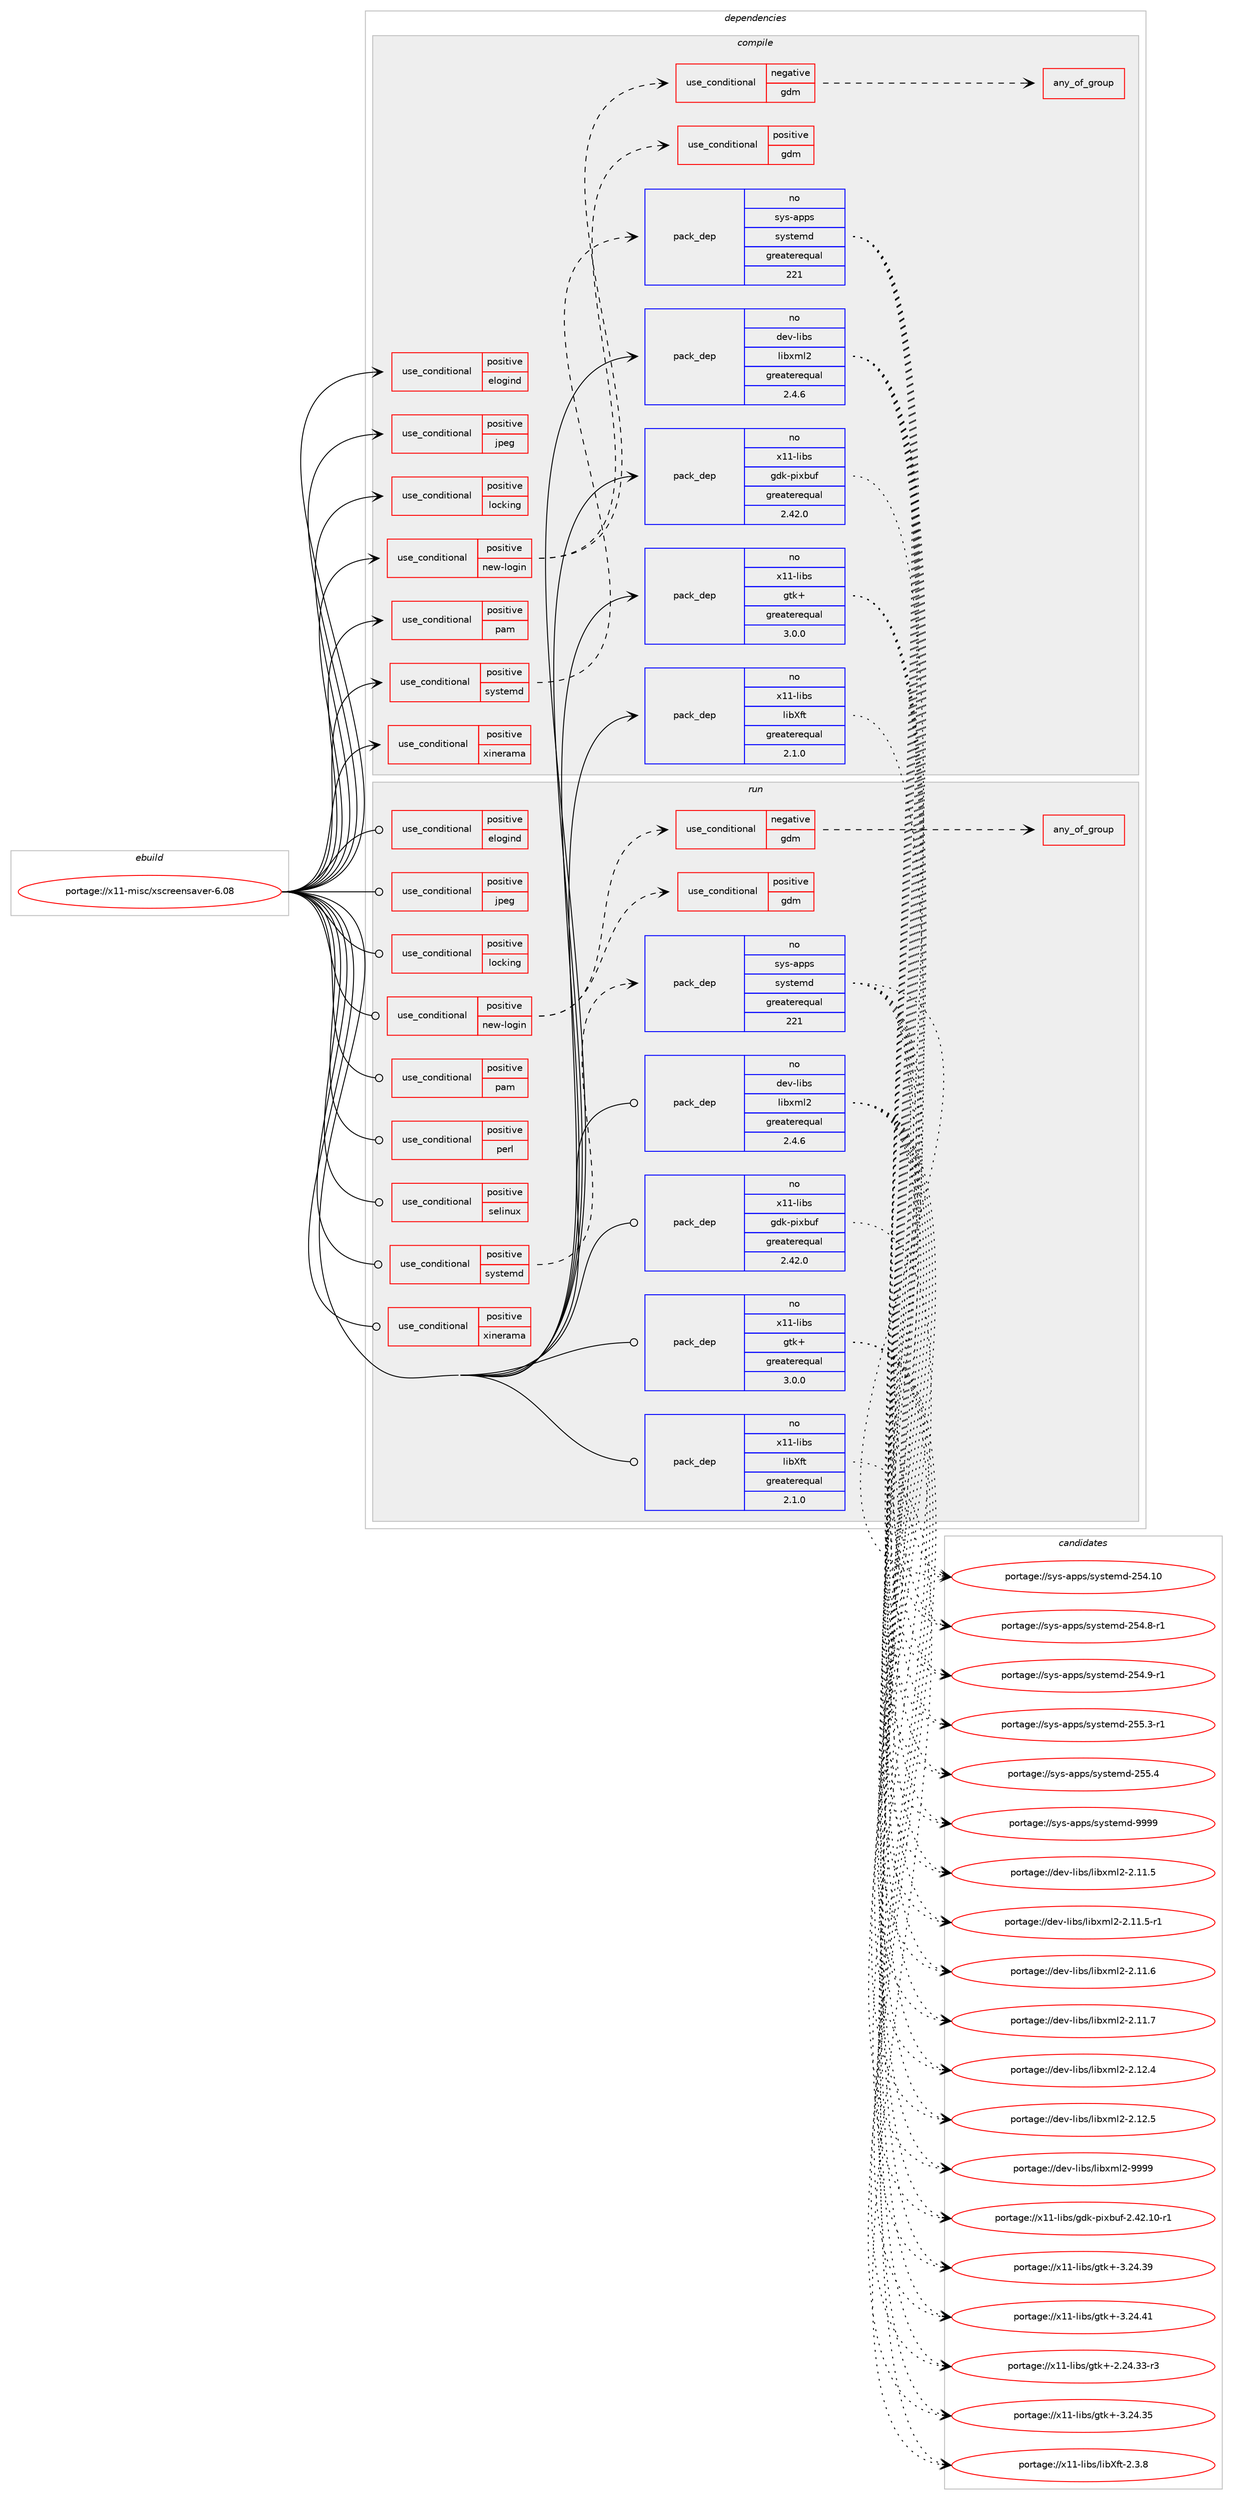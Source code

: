 digraph prolog {

# *************
# Graph options
# *************

newrank=true;
concentrate=true;
compound=true;
graph [rankdir=LR,fontname=Helvetica,fontsize=10,ranksep=1.5];#, ranksep=2.5, nodesep=0.2];
edge  [arrowhead=vee];
node  [fontname=Helvetica,fontsize=10];

# **********
# The ebuild
# **********

subgraph cluster_leftcol {
color=gray;
rank=same;
label=<<i>ebuild</i>>;
id [label="portage://x11-misc/xscreensaver-6.08", color=red, width=4, href="../x11-misc/xscreensaver-6.08.svg"];
}

# ****************
# The dependencies
# ****************

subgraph cluster_midcol {
color=gray;
label=<<i>dependencies</i>>;
subgraph cluster_compile {
fillcolor="#eeeeee";
style=filled;
label=<<i>compile</i>>;
subgraph cond13608 {
dependency19822 [label=<<TABLE BORDER="0" CELLBORDER="1" CELLSPACING="0" CELLPADDING="4"><TR><TD ROWSPAN="3" CELLPADDING="10">use_conditional</TD></TR><TR><TD>positive</TD></TR><TR><TD>elogind</TD></TR></TABLE>>, shape=none, color=red];
# *** BEGIN UNKNOWN DEPENDENCY TYPE (TODO) ***
# dependency19822 -> package_dependency(portage://x11-misc/xscreensaver-6.08,install,no,sys-auth,elogind,none,[,,],[],[])
# *** END UNKNOWN DEPENDENCY TYPE (TODO) ***

}
id:e -> dependency19822:w [weight=20,style="solid",arrowhead="vee"];
subgraph cond13609 {
dependency19823 [label=<<TABLE BORDER="0" CELLBORDER="1" CELLSPACING="0" CELLPADDING="4"><TR><TD ROWSPAN="3" CELLPADDING="10">use_conditional</TD></TR><TR><TD>positive</TD></TR><TR><TD>jpeg</TD></TR></TABLE>>, shape=none, color=red];
# *** BEGIN UNKNOWN DEPENDENCY TYPE (TODO) ***
# dependency19823 -> package_dependency(portage://x11-misc/xscreensaver-6.08,install,no,media-libs,libjpeg-turbo,none,[,,],any_same_slot,[])
# *** END UNKNOWN DEPENDENCY TYPE (TODO) ***

}
id:e -> dependency19823:w [weight=20,style="solid",arrowhead="vee"];
subgraph cond13610 {
dependency19824 [label=<<TABLE BORDER="0" CELLBORDER="1" CELLSPACING="0" CELLPADDING="4"><TR><TD ROWSPAN="3" CELLPADDING="10">use_conditional</TD></TR><TR><TD>positive</TD></TR><TR><TD>locking</TD></TR></TABLE>>, shape=none, color=red];
# *** BEGIN UNKNOWN DEPENDENCY TYPE (TODO) ***
# dependency19824 -> package_dependency(portage://x11-misc/xscreensaver-6.08,install,no,virtual,libcrypt,none,[,,],any_same_slot,[])
# *** END UNKNOWN DEPENDENCY TYPE (TODO) ***

}
id:e -> dependency19824:w [weight=20,style="solid",arrowhead="vee"];
subgraph cond13611 {
dependency19825 [label=<<TABLE BORDER="0" CELLBORDER="1" CELLSPACING="0" CELLPADDING="4"><TR><TD ROWSPAN="3" CELLPADDING="10">use_conditional</TD></TR><TR><TD>positive</TD></TR><TR><TD>new-login</TD></TR></TABLE>>, shape=none, color=red];
subgraph cond13612 {
dependency19826 [label=<<TABLE BORDER="0" CELLBORDER="1" CELLSPACING="0" CELLPADDING="4"><TR><TD ROWSPAN="3" CELLPADDING="10">use_conditional</TD></TR><TR><TD>positive</TD></TR><TR><TD>gdm</TD></TR></TABLE>>, shape=none, color=red];
# *** BEGIN UNKNOWN DEPENDENCY TYPE (TODO) ***
# dependency19826 -> package_dependency(portage://x11-misc/xscreensaver-6.08,install,no,gnome-base,gdm,none,[,,],[],[])
# *** END UNKNOWN DEPENDENCY TYPE (TODO) ***

}
dependency19825:e -> dependency19826:w [weight=20,style="dashed",arrowhead="vee"];
subgraph cond13613 {
dependency19827 [label=<<TABLE BORDER="0" CELLBORDER="1" CELLSPACING="0" CELLPADDING="4"><TR><TD ROWSPAN="3" CELLPADDING="10">use_conditional</TD></TR><TR><TD>negative</TD></TR><TR><TD>gdm</TD></TR></TABLE>>, shape=none, color=red];
subgraph any254 {
dependency19828 [label=<<TABLE BORDER="0" CELLBORDER="1" CELLSPACING="0" CELLPADDING="4"><TR><TD CELLPADDING="10">any_of_group</TD></TR></TABLE>>, shape=none, color=red];# *** BEGIN UNKNOWN DEPENDENCY TYPE (TODO) ***
# dependency19828 -> package_dependency(portage://x11-misc/xscreensaver-6.08,install,no,x11-misc,lightdm,none,[,,],[],[])
# *** END UNKNOWN DEPENDENCY TYPE (TODO) ***

# *** BEGIN UNKNOWN DEPENDENCY TYPE (TODO) ***
# dependency19828 -> package_dependency(portage://x11-misc/xscreensaver-6.08,install,no,lxde-base,lxdm,none,[,,],[],[])
# *** END UNKNOWN DEPENDENCY TYPE (TODO) ***

}
dependency19827:e -> dependency19828:w [weight=20,style="dashed",arrowhead="vee"];
}
dependency19825:e -> dependency19827:w [weight=20,style="dashed",arrowhead="vee"];
}
id:e -> dependency19825:w [weight=20,style="solid",arrowhead="vee"];
subgraph cond13614 {
dependency19829 [label=<<TABLE BORDER="0" CELLBORDER="1" CELLSPACING="0" CELLPADDING="4"><TR><TD ROWSPAN="3" CELLPADDING="10">use_conditional</TD></TR><TR><TD>positive</TD></TR><TR><TD>pam</TD></TR></TABLE>>, shape=none, color=red];
# *** BEGIN UNKNOWN DEPENDENCY TYPE (TODO) ***
# dependency19829 -> package_dependency(portage://x11-misc/xscreensaver-6.08,install,no,sys-libs,pam,none,[,,],[],[])
# *** END UNKNOWN DEPENDENCY TYPE (TODO) ***

}
id:e -> dependency19829:w [weight=20,style="solid",arrowhead="vee"];
subgraph cond13615 {
dependency19830 [label=<<TABLE BORDER="0" CELLBORDER="1" CELLSPACING="0" CELLPADDING="4"><TR><TD ROWSPAN="3" CELLPADDING="10">use_conditional</TD></TR><TR><TD>positive</TD></TR><TR><TD>systemd</TD></TR></TABLE>>, shape=none, color=red];
subgraph pack5948 {
dependency19831 [label=<<TABLE BORDER="0" CELLBORDER="1" CELLSPACING="0" CELLPADDING="4" WIDTH="220"><TR><TD ROWSPAN="6" CELLPADDING="30">pack_dep</TD></TR><TR><TD WIDTH="110">no</TD></TR><TR><TD>sys-apps</TD></TR><TR><TD>systemd</TD></TR><TR><TD>greaterequal</TD></TR><TR><TD>221</TD></TR></TABLE>>, shape=none, color=blue];
}
dependency19830:e -> dependency19831:w [weight=20,style="dashed",arrowhead="vee"];
}
id:e -> dependency19830:w [weight=20,style="solid",arrowhead="vee"];
subgraph cond13616 {
dependency19832 [label=<<TABLE BORDER="0" CELLBORDER="1" CELLSPACING="0" CELLPADDING="4"><TR><TD ROWSPAN="3" CELLPADDING="10">use_conditional</TD></TR><TR><TD>positive</TD></TR><TR><TD>xinerama</TD></TR></TABLE>>, shape=none, color=red];
# *** BEGIN UNKNOWN DEPENDENCY TYPE (TODO) ***
# dependency19832 -> package_dependency(portage://x11-misc/xscreensaver-6.08,install,no,x11-libs,libXinerama,none,[,,],[],[])
# *** END UNKNOWN DEPENDENCY TYPE (TODO) ***

}
id:e -> dependency19832:w [weight=20,style="solid",arrowhead="vee"];
subgraph pack5949 {
dependency19833 [label=<<TABLE BORDER="0" CELLBORDER="1" CELLSPACING="0" CELLPADDING="4" WIDTH="220"><TR><TD ROWSPAN="6" CELLPADDING="30">pack_dep</TD></TR><TR><TD WIDTH="110">no</TD></TR><TR><TD>dev-libs</TD></TR><TR><TD>libxml2</TD></TR><TR><TD>greaterequal</TD></TR><TR><TD>2.4.6</TD></TR></TABLE>>, shape=none, color=blue];
}
id:e -> dependency19833:w [weight=20,style="solid",arrowhead="vee"];
# *** BEGIN UNKNOWN DEPENDENCY TYPE (TODO) ***
# id -> package_dependency(portage://x11-misc/xscreensaver-6.08,install,no,media-libs,libpng,none,[,,],any_same_slot,[])
# *** END UNKNOWN DEPENDENCY TYPE (TODO) ***

# *** BEGIN UNKNOWN DEPENDENCY TYPE (TODO) ***
# id -> package_dependency(portage://x11-misc/xscreensaver-6.08,install,no,virtual,glu,none,[,,],[],[])
# *** END UNKNOWN DEPENDENCY TYPE (TODO) ***

# *** BEGIN UNKNOWN DEPENDENCY TYPE (TODO) ***
# id -> package_dependency(portage://x11-misc/xscreensaver-6.08,install,no,virtual,opengl,none,[,,],[],[])
# *** END UNKNOWN DEPENDENCY TYPE (TODO) ***

# *** BEGIN UNKNOWN DEPENDENCY TYPE (TODO) ***
# id -> package_dependency(portage://x11-misc/xscreensaver-6.08,install,no,x11-apps,appres,none,[,,],[],[])
# *** END UNKNOWN DEPENDENCY TYPE (TODO) ***

# *** BEGIN UNKNOWN DEPENDENCY TYPE (TODO) ***
# id -> package_dependency(portage://x11-misc/xscreensaver-6.08,install,no,x11-apps,xwininfo,none,[,,],[],[])
# *** END UNKNOWN DEPENDENCY TYPE (TODO) ***

# *** BEGIN UNKNOWN DEPENDENCY TYPE (TODO) ***
# id -> package_dependency(portage://x11-misc/xscreensaver-6.08,install,no,x11-base,xorg-proto,none,[,,],[],[])
# *** END UNKNOWN DEPENDENCY TYPE (TODO) ***

subgraph pack5950 {
dependency19834 [label=<<TABLE BORDER="0" CELLBORDER="1" CELLSPACING="0" CELLPADDING="4" WIDTH="220"><TR><TD ROWSPAN="6" CELLPADDING="30">pack_dep</TD></TR><TR><TD WIDTH="110">no</TD></TR><TR><TD>x11-libs</TD></TR><TR><TD>gdk-pixbuf</TD></TR><TR><TD>greaterequal</TD></TR><TR><TD>2.42.0</TD></TR></TABLE>>, shape=none, color=blue];
}
id:e -> dependency19834:w [weight=20,style="solid",arrowhead="vee"];
# *** BEGIN UNKNOWN DEPENDENCY TYPE (TODO) ***
# id -> package_dependency(portage://x11-misc/xscreensaver-6.08,install,no,x11-libs,gdk-pixbuf-xlib,none,[,,],[],[])
# *** END UNKNOWN DEPENDENCY TYPE (TODO) ***

subgraph pack5951 {
dependency19835 [label=<<TABLE BORDER="0" CELLBORDER="1" CELLSPACING="0" CELLPADDING="4" WIDTH="220"><TR><TD ROWSPAN="6" CELLPADDING="30">pack_dep</TD></TR><TR><TD WIDTH="110">no</TD></TR><TR><TD>x11-libs</TD></TR><TR><TD>gtk+</TD></TR><TR><TD>greaterequal</TD></TR><TR><TD>3.0.0</TD></TR></TABLE>>, shape=none, color=blue];
}
id:e -> dependency19835:w [weight=20,style="solid",arrowhead="vee"];
# *** BEGIN UNKNOWN DEPENDENCY TYPE (TODO) ***
# id -> package_dependency(portage://x11-misc/xscreensaver-6.08,install,no,x11-libs,libX11,none,[,,],[],[])
# *** END UNKNOWN DEPENDENCY TYPE (TODO) ***

# *** BEGIN UNKNOWN DEPENDENCY TYPE (TODO) ***
# id -> package_dependency(portage://x11-misc/xscreensaver-6.08,install,no,x11-libs,libXext,none,[,,],[],[])
# *** END UNKNOWN DEPENDENCY TYPE (TODO) ***

subgraph pack5952 {
dependency19836 [label=<<TABLE BORDER="0" CELLBORDER="1" CELLSPACING="0" CELLPADDING="4" WIDTH="220"><TR><TD ROWSPAN="6" CELLPADDING="30">pack_dep</TD></TR><TR><TD WIDTH="110">no</TD></TR><TR><TD>x11-libs</TD></TR><TR><TD>libXft</TD></TR><TR><TD>greaterequal</TD></TR><TR><TD>2.1.0</TD></TR></TABLE>>, shape=none, color=blue];
}
id:e -> dependency19836:w [weight=20,style="solid",arrowhead="vee"];
# *** BEGIN UNKNOWN DEPENDENCY TYPE (TODO) ***
# id -> package_dependency(portage://x11-misc/xscreensaver-6.08,install,no,x11-libs,libXi,none,[,,],[],[])
# *** END UNKNOWN DEPENDENCY TYPE (TODO) ***

# *** BEGIN UNKNOWN DEPENDENCY TYPE (TODO) ***
# id -> package_dependency(portage://x11-misc/xscreensaver-6.08,install,no,x11-libs,libXrandr,none,[,,],[],[])
# *** END UNKNOWN DEPENDENCY TYPE (TODO) ***

# *** BEGIN UNKNOWN DEPENDENCY TYPE (TODO) ***
# id -> package_dependency(portage://x11-misc/xscreensaver-6.08,install,no,x11-libs,libXt,none,[,,],[],[])
# *** END UNKNOWN DEPENDENCY TYPE (TODO) ***

# *** BEGIN UNKNOWN DEPENDENCY TYPE (TODO) ***
# id -> package_dependency(portage://x11-misc/xscreensaver-6.08,install,no,x11-libs,libXxf86vm,none,[,,],[],[])
# *** END UNKNOWN DEPENDENCY TYPE (TODO) ***

}
subgraph cluster_compileandrun {
fillcolor="#eeeeee";
style=filled;
label=<<i>compile and run</i>>;
}
subgraph cluster_run {
fillcolor="#eeeeee";
style=filled;
label=<<i>run</i>>;
subgraph cond13617 {
dependency19837 [label=<<TABLE BORDER="0" CELLBORDER="1" CELLSPACING="0" CELLPADDING="4"><TR><TD ROWSPAN="3" CELLPADDING="10">use_conditional</TD></TR><TR><TD>positive</TD></TR><TR><TD>elogind</TD></TR></TABLE>>, shape=none, color=red];
# *** BEGIN UNKNOWN DEPENDENCY TYPE (TODO) ***
# dependency19837 -> package_dependency(portage://x11-misc/xscreensaver-6.08,run,no,sys-auth,elogind,none,[,,],[],[])
# *** END UNKNOWN DEPENDENCY TYPE (TODO) ***

}
id:e -> dependency19837:w [weight=20,style="solid",arrowhead="odot"];
subgraph cond13618 {
dependency19838 [label=<<TABLE BORDER="0" CELLBORDER="1" CELLSPACING="0" CELLPADDING="4"><TR><TD ROWSPAN="3" CELLPADDING="10">use_conditional</TD></TR><TR><TD>positive</TD></TR><TR><TD>jpeg</TD></TR></TABLE>>, shape=none, color=red];
# *** BEGIN UNKNOWN DEPENDENCY TYPE (TODO) ***
# dependency19838 -> package_dependency(portage://x11-misc/xscreensaver-6.08,run,no,media-libs,libjpeg-turbo,none,[,,],any_same_slot,[])
# *** END UNKNOWN DEPENDENCY TYPE (TODO) ***

}
id:e -> dependency19838:w [weight=20,style="solid",arrowhead="odot"];
subgraph cond13619 {
dependency19839 [label=<<TABLE BORDER="0" CELLBORDER="1" CELLSPACING="0" CELLPADDING="4"><TR><TD ROWSPAN="3" CELLPADDING="10">use_conditional</TD></TR><TR><TD>positive</TD></TR><TR><TD>locking</TD></TR></TABLE>>, shape=none, color=red];
# *** BEGIN UNKNOWN DEPENDENCY TYPE (TODO) ***
# dependency19839 -> package_dependency(portage://x11-misc/xscreensaver-6.08,run,no,virtual,libcrypt,none,[,,],any_same_slot,[])
# *** END UNKNOWN DEPENDENCY TYPE (TODO) ***

}
id:e -> dependency19839:w [weight=20,style="solid",arrowhead="odot"];
subgraph cond13620 {
dependency19840 [label=<<TABLE BORDER="0" CELLBORDER="1" CELLSPACING="0" CELLPADDING="4"><TR><TD ROWSPAN="3" CELLPADDING="10">use_conditional</TD></TR><TR><TD>positive</TD></TR><TR><TD>new-login</TD></TR></TABLE>>, shape=none, color=red];
subgraph cond13621 {
dependency19841 [label=<<TABLE BORDER="0" CELLBORDER="1" CELLSPACING="0" CELLPADDING="4"><TR><TD ROWSPAN="3" CELLPADDING="10">use_conditional</TD></TR><TR><TD>positive</TD></TR><TR><TD>gdm</TD></TR></TABLE>>, shape=none, color=red];
# *** BEGIN UNKNOWN DEPENDENCY TYPE (TODO) ***
# dependency19841 -> package_dependency(portage://x11-misc/xscreensaver-6.08,run,no,gnome-base,gdm,none,[,,],[],[])
# *** END UNKNOWN DEPENDENCY TYPE (TODO) ***

}
dependency19840:e -> dependency19841:w [weight=20,style="dashed",arrowhead="vee"];
subgraph cond13622 {
dependency19842 [label=<<TABLE BORDER="0" CELLBORDER="1" CELLSPACING="0" CELLPADDING="4"><TR><TD ROWSPAN="3" CELLPADDING="10">use_conditional</TD></TR><TR><TD>negative</TD></TR><TR><TD>gdm</TD></TR></TABLE>>, shape=none, color=red];
subgraph any255 {
dependency19843 [label=<<TABLE BORDER="0" CELLBORDER="1" CELLSPACING="0" CELLPADDING="4"><TR><TD CELLPADDING="10">any_of_group</TD></TR></TABLE>>, shape=none, color=red];# *** BEGIN UNKNOWN DEPENDENCY TYPE (TODO) ***
# dependency19843 -> package_dependency(portage://x11-misc/xscreensaver-6.08,run,no,x11-misc,lightdm,none,[,,],[],[])
# *** END UNKNOWN DEPENDENCY TYPE (TODO) ***

# *** BEGIN UNKNOWN DEPENDENCY TYPE (TODO) ***
# dependency19843 -> package_dependency(portage://x11-misc/xscreensaver-6.08,run,no,lxde-base,lxdm,none,[,,],[],[])
# *** END UNKNOWN DEPENDENCY TYPE (TODO) ***

}
dependency19842:e -> dependency19843:w [weight=20,style="dashed",arrowhead="vee"];
}
dependency19840:e -> dependency19842:w [weight=20,style="dashed",arrowhead="vee"];
}
id:e -> dependency19840:w [weight=20,style="solid",arrowhead="odot"];
subgraph cond13623 {
dependency19844 [label=<<TABLE BORDER="0" CELLBORDER="1" CELLSPACING="0" CELLPADDING="4"><TR><TD ROWSPAN="3" CELLPADDING="10">use_conditional</TD></TR><TR><TD>positive</TD></TR><TR><TD>pam</TD></TR></TABLE>>, shape=none, color=red];
# *** BEGIN UNKNOWN DEPENDENCY TYPE (TODO) ***
# dependency19844 -> package_dependency(portage://x11-misc/xscreensaver-6.08,run,no,sys-libs,pam,none,[,,],[],[])
# *** END UNKNOWN DEPENDENCY TYPE (TODO) ***

}
id:e -> dependency19844:w [weight=20,style="solid",arrowhead="odot"];
subgraph cond13624 {
dependency19845 [label=<<TABLE BORDER="0" CELLBORDER="1" CELLSPACING="0" CELLPADDING="4"><TR><TD ROWSPAN="3" CELLPADDING="10">use_conditional</TD></TR><TR><TD>positive</TD></TR><TR><TD>perl</TD></TR></TABLE>>, shape=none, color=red];
# *** BEGIN UNKNOWN DEPENDENCY TYPE (TODO) ***
# dependency19845 -> package_dependency(portage://x11-misc/xscreensaver-6.08,run,no,dev-lang,perl,none,[,,],[],[])
# *** END UNKNOWN DEPENDENCY TYPE (TODO) ***

# *** BEGIN UNKNOWN DEPENDENCY TYPE (TODO) ***
# dependency19845 -> package_dependency(portage://x11-misc/xscreensaver-6.08,run,no,dev-perl,libwww-perl,none,[,,],[],[])
# *** END UNKNOWN DEPENDENCY TYPE (TODO) ***

# *** BEGIN UNKNOWN DEPENDENCY TYPE (TODO) ***
# dependency19845 -> package_dependency(portage://x11-misc/xscreensaver-6.08,run,no,virtual,perl-Digest-MD5,none,[,,],[],[])
# *** END UNKNOWN DEPENDENCY TYPE (TODO) ***

}
id:e -> dependency19845:w [weight=20,style="solid",arrowhead="odot"];
subgraph cond13625 {
dependency19846 [label=<<TABLE BORDER="0" CELLBORDER="1" CELLSPACING="0" CELLPADDING="4"><TR><TD ROWSPAN="3" CELLPADDING="10">use_conditional</TD></TR><TR><TD>positive</TD></TR><TR><TD>selinux</TD></TR></TABLE>>, shape=none, color=red];
# *** BEGIN UNKNOWN DEPENDENCY TYPE (TODO) ***
# dependency19846 -> package_dependency(portage://x11-misc/xscreensaver-6.08,run,no,sec-policy,selinux-xscreensaver,none,[,,],[],[])
# *** END UNKNOWN DEPENDENCY TYPE (TODO) ***

}
id:e -> dependency19846:w [weight=20,style="solid",arrowhead="odot"];
subgraph cond13626 {
dependency19847 [label=<<TABLE BORDER="0" CELLBORDER="1" CELLSPACING="0" CELLPADDING="4"><TR><TD ROWSPAN="3" CELLPADDING="10">use_conditional</TD></TR><TR><TD>positive</TD></TR><TR><TD>systemd</TD></TR></TABLE>>, shape=none, color=red];
subgraph pack5953 {
dependency19848 [label=<<TABLE BORDER="0" CELLBORDER="1" CELLSPACING="0" CELLPADDING="4" WIDTH="220"><TR><TD ROWSPAN="6" CELLPADDING="30">pack_dep</TD></TR><TR><TD WIDTH="110">no</TD></TR><TR><TD>sys-apps</TD></TR><TR><TD>systemd</TD></TR><TR><TD>greaterequal</TD></TR><TR><TD>221</TD></TR></TABLE>>, shape=none, color=blue];
}
dependency19847:e -> dependency19848:w [weight=20,style="dashed",arrowhead="vee"];
}
id:e -> dependency19847:w [weight=20,style="solid",arrowhead="odot"];
subgraph cond13627 {
dependency19849 [label=<<TABLE BORDER="0" CELLBORDER="1" CELLSPACING="0" CELLPADDING="4"><TR><TD ROWSPAN="3" CELLPADDING="10">use_conditional</TD></TR><TR><TD>positive</TD></TR><TR><TD>xinerama</TD></TR></TABLE>>, shape=none, color=red];
# *** BEGIN UNKNOWN DEPENDENCY TYPE (TODO) ***
# dependency19849 -> package_dependency(portage://x11-misc/xscreensaver-6.08,run,no,x11-libs,libXinerama,none,[,,],[],[])
# *** END UNKNOWN DEPENDENCY TYPE (TODO) ***

}
id:e -> dependency19849:w [weight=20,style="solid",arrowhead="odot"];
subgraph pack5954 {
dependency19850 [label=<<TABLE BORDER="0" CELLBORDER="1" CELLSPACING="0" CELLPADDING="4" WIDTH="220"><TR><TD ROWSPAN="6" CELLPADDING="30">pack_dep</TD></TR><TR><TD WIDTH="110">no</TD></TR><TR><TD>dev-libs</TD></TR><TR><TD>libxml2</TD></TR><TR><TD>greaterequal</TD></TR><TR><TD>2.4.6</TD></TR></TABLE>>, shape=none, color=blue];
}
id:e -> dependency19850:w [weight=20,style="solid",arrowhead="odot"];
# *** BEGIN UNKNOWN DEPENDENCY TYPE (TODO) ***
# id -> package_dependency(portage://x11-misc/xscreensaver-6.08,run,no,media-gfx,fbida,none,[,,],[],[])
# *** END UNKNOWN DEPENDENCY TYPE (TODO) ***

# *** BEGIN UNKNOWN DEPENDENCY TYPE (TODO) ***
# id -> package_dependency(portage://x11-misc/xscreensaver-6.08,run,no,media-libs,libpng,none,[,,],any_same_slot,[])
# *** END UNKNOWN DEPENDENCY TYPE (TODO) ***

# *** BEGIN UNKNOWN DEPENDENCY TYPE (TODO) ***
# id -> package_dependency(portage://x11-misc/xscreensaver-6.08,run,no,virtual,glu,none,[,,],[],[])
# *** END UNKNOWN DEPENDENCY TYPE (TODO) ***

# *** BEGIN UNKNOWN DEPENDENCY TYPE (TODO) ***
# id -> package_dependency(portage://x11-misc/xscreensaver-6.08,run,no,virtual,opengl,none,[,,],[],[])
# *** END UNKNOWN DEPENDENCY TYPE (TODO) ***

# *** BEGIN UNKNOWN DEPENDENCY TYPE (TODO) ***
# id -> package_dependency(portage://x11-misc/xscreensaver-6.08,run,no,x11-apps,appres,none,[,,],[],[])
# *** END UNKNOWN DEPENDENCY TYPE (TODO) ***

# *** BEGIN UNKNOWN DEPENDENCY TYPE (TODO) ***
# id -> package_dependency(portage://x11-misc/xscreensaver-6.08,run,no,x11-apps,xwininfo,none,[,,],[],[])
# *** END UNKNOWN DEPENDENCY TYPE (TODO) ***

subgraph pack5955 {
dependency19851 [label=<<TABLE BORDER="0" CELLBORDER="1" CELLSPACING="0" CELLPADDING="4" WIDTH="220"><TR><TD ROWSPAN="6" CELLPADDING="30">pack_dep</TD></TR><TR><TD WIDTH="110">no</TD></TR><TR><TD>x11-libs</TD></TR><TR><TD>gdk-pixbuf</TD></TR><TR><TD>greaterequal</TD></TR><TR><TD>2.42.0</TD></TR></TABLE>>, shape=none, color=blue];
}
id:e -> dependency19851:w [weight=20,style="solid",arrowhead="odot"];
# *** BEGIN UNKNOWN DEPENDENCY TYPE (TODO) ***
# id -> package_dependency(portage://x11-misc/xscreensaver-6.08,run,no,x11-libs,gdk-pixbuf-xlib,none,[,,],[],[])
# *** END UNKNOWN DEPENDENCY TYPE (TODO) ***

subgraph pack5956 {
dependency19852 [label=<<TABLE BORDER="0" CELLBORDER="1" CELLSPACING="0" CELLPADDING="4" WIDTH="220"><TR><TD ROWSPAN="6" CELLPADDING="30">pack_dep</TD></TR><TR><TD WIDTH="110">no</TD></TR><TR><TD>x11-libs</TD></TR><TR><TD>gtk+</TD></TR><TR><TD>greaterequal</TD></TR><TR><TD>3.0.0</TD></TR></TABLE>>, shape=none, color=blue];
}
id:e -> dependency19852:w [weight=20,style="solid",arrowhead="odot"];
# *** BEGIN UNKNOWN DEPENDENCY TYPE (TODO) ***
# id -> package_dependency(portage://x11-misc/xscreensaver-6.08,run,no,x11-libs,libX11,none,[,,],[],[])
# *** END UNKNOWN DEPENDENCY TYPE (TODO) ***

# *** BEGIN UNKNOWN DEPENDENCY TYPE (TODO) ***
# id -> package_dependency(portage://x11-misc/xscreensaver-6.08,run,no,x11-libs,libXext,none,[,,],[],[])
# *** END UNKNOWN DEPENDENCY TYPE (TODO) ***

subgraph pack5957 {
dependency19853 [label=<<TABLE BORDER="0" CELLBORDER="1" CELLSPACING="0" CELLPADDING="4" WIDTH="220"><TR><TD ROWSPAN="6" CELLPADDING="30">pack_dep</TD></TR><TR><TD WIDTH="110">no</TD></TR><TR><TD>x11-libs</TD></TR><TR><TD>libXft</TD></TR><TR><TD>greaterequal</TD></TR><TR><TD>2.1.0</TD></TR></TABLE>>, shape=none, color=blue];
}
id:e -> dependency19853:w [weight=20,style="solid",arrowhead="odot"];
# *** BEGIN UNKNOWN DEPENDENCY TYPE (TODO) ***
# id -> package_dependency(portage://x11-misc/xscreensaver-6.08,run,no,x11-libs,libXi,none,[,,],[],[])
# *** END UNKNOWN DEPENDENCY TYPE (TODO) ***

# *** BEGIN UNKNOWN DEPENDENCY TYPE (TODO) ***
# id -> package_dependency(portage://x11-misc/xscreensaver-6.08,run,no,x11-libs,libXrandr,none,[,,],[],[])
# *** END UNKNOWN DEPENDENCY TYPE (TODO) ***

# *** BEGIN UNKNOWN DEPENDENCY TYPE (TODO) ***
# id -> package_dependency(portage://x11-misc/xscreensaver-6.08,run,no,x11-libs,libXt,none,[,,],[],[])
# *** END UNKNOWN DEPENDENCY TYPE (TODO) ***

# *** BEGIN UNKNOWN DEPENDENCY TYPE (TODO) ***
# id -> package_dependency(portage://x11-misc/xscreensaver-6.08,run,no,x11-libs,libXxf86vm,none,[,,],[],[])
# *** END UNKNOWN DEPENDENCY TYPE (TODO) ***

}
}

# **************
# The candidates
# **************

subgraph cluster_choices {
rank=same;
color=gray;
label=<<i>candidates</i>>;

subgraph choice5948 {
color=black;
nodesep=1;
choice11512111545971121121154711512111511610110910045505352464948 [label="portage://sys-apps/systemd-254.10", color=red, width=4,href="../sys-apps/systemd-254.10.svg"];
choice1151211154597112112115471151211151161011091004550535246564511449 [label="portage://sys-apps/systemd-254.8-r1", color=red, width=4,href="../sys-apps/systemd-254.8-r1.svg"];
choice1151211154597112112115471151211151161011091004550535246574511449 [label="portage://sys-apps/systemd-254.9-r1", color=red, width=4,href="../sys-apps/systemd-254.9-r1.svg"];
choice1151211154597112112115471151211151161011091004550535346514511449 [label="portage://sys-apps/systemd-255.3-r1", color=red, width=4,href="../sys-apps/systemd-255.3-r1.svg"];
choice115121115459711211211547115121115116101109100455053534652 [label="portage://sys-apps/systemd-255.4", color=red, width=4,href="../sys-apps/systemd-255.4.svg"];
choice1151211154597112112115471151211151161011091004557575757 [label="portage://sys-apps/systemd-9999", color=red, width=4,href="../sys-apps/systemd-9999.svg"];
dependency19831:e -> choice11512111545971121121154711512111511610110910045505352464948:w [style=dotted,weight="100"];
dependency19831:e -> choice1151211154597112112115471151211151161011091004550535246564511449:w [style=dotted,weight="100"];
dependency19831:e -> choice1151211154597112112115471151211151161011091004550535246574511449:w [style=dotted,weight="100"];
dependency19831:e -> choice1151211154597112112115471151211151161011091004550535346514511449:w [style=dotted,weight="100"];
dependency19831:e -> choice115121115459711211211547115121115116101109100455053534652:w [style=dotted,weight="100"];
dependency19831:e -> choice1151211154597112112115471151211151161011091004557575757:w [style=dotted,weight="100"];
}
subgraph choice5949 {
color=black;
nodesep=1;
choice100101118451081059811547108105981201091085045504649494653 [label="portage://dev-libs/libxml2-2.11.5", color=red, width=4,href="../dev-libs/libxml2-2.11.5.svg"];
choice1001011184510810598115471081059812010910850455046494946534511449 [label="portage://dev-libs/libxml2-2.11.5-r1", color=red, width=4,href="../dev-libs/libxml2-2.11.5-r1.svg"];
choice100101118451081059811547108105981201091085045504649494654 [label="portage://dev-libs/libxml2-2.11.6", color=red, width=4,href="../dev-libs/libxml2-2.11.6.svg"];
choice100101118451081059811547108105981201091085045504649494655 [label="portage://dev-libs/libxml2-2.11.7", color=red, width=4,href="../dev-libs/libxml2-2.11.7.svg"];
choice100101118451081059811547108105981201091085045504649504652 [label="portage://dev-libs/libxml2-2.12.4", color=red, width=4,href="../dev-libs/libxml2-2.12.4.svg"];
choice100101118451081059811547108105981201091085045504649504653 [label="portage://dev-libs/libxml2-2.12.5", color=red, width=4,href="../dev-libs/libxml2-2.12.5.svg"];
choice10010111845108105981154710810598120109108504557575757 [label="portage://dev-libs/libxml2-9999", color=red, width=4,href="../dev-libs/libxml2-9999.svg"];
dependency19833:e -> choice100101118451081059811547108105981201091085045504649494653:w [style=dotted,weight="100"];
dependency19833:e -> choice1001011184510810598115471081059812010910850455046494946534511449:w [style=dotted,weight="100"];
dependency19833:e -> choice100101118451081059811547108105981201091085045504649494654:w [style=dotted,weight="100"];
dependency19833:e -> choice100101118451081059811547108105981201091085045504649494655:w [style=dotted,weight="100"];
dependency19833:e -> choice100101118451081059811547108105981201091085045504649504652:w [style=dotted,weight="100"];
dependency19833:e -> choice100101118451081059811547108105981201091085045504649504653:w [style=dotted,weight="100"];
dependency19833:e -> choice10010111845108105981154710810598120109108504557575757:w [style=dotted,weight="100"];
}
subgraph choice5950 {
color=black;
nodesep=1;
choice1204949451081059811547103100107451121051209811710245504652504649484511449 [label="portage://x11-libs/gdk-pixbuf-2.42.10-r1", color=red, width=4,href="../x11-libs/gdk-pixbuf-2.42.10-r1.svg"];
dependency19834:e -> choice1204949451081059811547103100107451121051209811710245504652504649484511449:w [style=dotted,weight="100"];
}
subgraph choice5951 {
color=black;
nodesep=1;
choice12049494510810598115471031161074345504650524651514511451 [label="portage://x11-libs/gtk+-2.24.33-r3", color=red, width=4,href="../x11-libs/gtk+-2.24.33-r3.svg"];
choice1204949451081059811547103116107434551465052465153 [label="portage://x11-libs/gtk+-3.24.35", color=red, width=4,href="../x11-libs/gtk+-3.24.35.svg"];
choice1204949451081059811547103116107434551465052465157 [label="portage://x11-libs/gtk+-3.24.39", color=red, width=4,href="../x11-libs/gtk+-3.24.39.svg"];
choice1204949451081059811547103116107434551465052465249 [label="portage://x11-libs/gtk+-3.24.41", color=red, width=4,href="../x11-libs/gtk+-3.24.41.svg"];
dependency19835:e -> choice12049494510810598115471031161074345504650524651514511451:w [style=dotted,weight="100"];
dependency19835:e -> choice1204949451081059811547103116107434551465052465153:w [style=dotted,weight="100"];
dependency19835:e -> choice1204949451081059811547103116107434551465052465157:w [style=dotted,weight="100"];
dependency19835:e -> choice1204949451081059811547103116107434551465052465249:w [style=dotted,weight="100"];
}
subgraph choice5952 {
color=black;
nodesep=1;
choice12049494510810598115471081059888102116455046514656 [label="portage://x11-libs/libXft-2.3.8", color=red, width=4,href="../x11-libs/libXft-2.3.8.svg"];
dependency19836:e -> choice12049494510810598115471081059888102116455046514656:w [style=dotted,weight="100"];
}
subgraph choice5953 {
color=black;
nodesep=1;
choice11512111545971121121154711512111511610110910045505352464948 [label="portage://sys-apps/systemd-254.10", color=red, width=4,href="../sys-apps/systemd-254.10.svg"];
choice1151211154597112112115471151211151161011091004550535246564511449 [label="portage://sys-apps/systemd-254.8-r1", color=red, width=4,href="../sys-apps/systemd-254.8-r1.svg"];
choice1151211154597112112115471151211151161011091004550535246574511449 [label="portage://sys-apps/systemd-254.9-r1", color=red, width=4,href="../sys-apps/systemd-254.9-r1.svg"];
choice1151211154597112112115471151211151161011091004550535346514511449 [label="portage://sys-apps/systemd-255.3-r1", color=red, width=4,href="../sys-apps/systemd-255.3-r1.svg"];
choice115121115459711211211547115121115116101109100455053534652 [label="portage://sys-apps/systemd-255.4", color=red, width=4,href="../sys-apps/systemd-255.4.svg"];
choice1151211154597112112115471151211151161011091004557575757 [label="portage://sys-apps/systemd-9999", color=red, width=4,href="../sys-apps/systemd-9999.svg"];
dependency19848:e -> choice11512111545971121121154711512111511610110910045505352464948:w [style=dotted,weight="100"];
dependency19848:e -> choice1151211154597112112115471151211151161011091004550535246564511449:w [style=dotted,weight="100"];
dependency19848:e -> choice1151211154597112112115471151211151161011091004550535246574511449:w [style=dotted,weight="100"];
dependency19848:e -> choice1151211154597112112115471151211151161011091004550535346514511449:w [style=dotted,weight="100"];
dependency19848:e -> choice115121115459711211211547115121115116101109100455053534652:w [style=dotted,weight="100"];
dependency19848:e -> choice1151211154597112112115471151211151161011091004557575757:w [style=dotted,weight="100"];
}
subgraph choice5954 {
color=black;
nodesep=1;
choice100101118451081059811547108105981201091085045504649494653 [label="portage://dev-libs/libxml2-2.11.5", color=red, width=4,href="../dev-libs/libxml2-2.11.5.svg"];
choice1001011184510810598115471081059812010910850455046494946534511449 [label="portage://dev-libs/libxml2-2.11.5-r1", color=red, width=4,href="../dev-libs/libxml2-2.11.5-r1.svg"];
choice100101118451081059811547108105981201091085045504649494654 [label="portage://dev-libs/libxml2-2.11.6", color=red, width=4,href="../dev-libs/libxml2-2.11.6.svg"];
choice100101118451081059811547108105981201091085045504649494655 [label="portage://dev-libs/libxml2-2.11.7", color=red, width=4,href="../dev-libs/libxml2-2.11.7.svg"];
choice100101118451081059811547108105981201091085045504649504652 [label="portage://dev-libs/libxml2-2.12.4", color=red, width=4,href="../dev-libs/libxml2-2.12.4.svg"];
choice100101118451081059811547108105981201091085045504649504653 [label="portage://dev-libs/libxml2-2.12.5", color=red, width=4,href="../dev-libs/libxml2-2.12.5.svg"];
choice10010111845108105981154710810598120109108504557575757 [label="portage://dev-libs/libxml2-9999", color=red, width=4,href="../dev-libs/libxml2-9999.svg"];
dependency19850:e -> choice100101118451081059811547108105981201091085045504649494653:w [style=dotted,weight="100"];
dependency19850:e -> choice1001011184510810598115471081059812010910850455046494946534511449:w [style=dotted,weight="100"];
dependency19850:e -> choice100101118451081059811547108105981201091085045504649494654:w [style=dotted,weight="100"];
dependency19850:e -> choice100101118451081059811547108105981201091085045504649494655:w [style=dotted,weight="100"];
dependency19850:e -> choice100101118451081059811547108105981201091085045504649504652:w [style=dotted,weight="100"];
dependency19850:e -> choice100101118451081059811547108105981201091085045504649504653:w [style=dotted,weight="100"];
dependency19850:e -> choice10010111845108105981154710810598120109108504557575757:w [style=dotted,weight="100"];
}
subgraph choice5955 {
color=black;
nodesep=1;
choice1204949451081059811547103100107451121051209811710245504652504649484511449 [label="portage://x11-libs/gdk-pixbuf-2.42.10-r1", color=red, width=4,href="../x11-libs/gdk-pixbuf-2.42.10-r1.svg"];
dependency19851:e -> choice1204949451081059811547103100107451121051209811710245504652504649484511449:w [style=dotted,weight="100"];
}
subgraph choice5956 {
color=black;
nodesep=1;
choice12049494510810598115471031161074345504650524651514511451 [label="portage://x11-libs/gtk+-2.24.33-r3", color=red, width=4,href="../x11-libs/gtk+-2.24.33-r3.svg"];
choice1204949451081059811547103116107434551465052465153 [label="portage://x11-libs/gtk+-3.24.35", color=red, width=4,href="../x11-libs/gtk+-3.24.35.svg"];
choice1204949451081059811547103116107434551465052465157 [label="portage://x11-libs/gtk+-3.24.39", color=red, width=4,href="../x11-libs/gtk+-3.24.39.svg"];
choice1204949451081059811547103116107434551465052465249 [label="portage://x11-libs/gtk+-3.24.41", color=red, width=4,href="../x11-libs/gtk+-3.24.41.svg"];
dependency19852:e -> choice12049494510810598115471031161074345504650524651514511451:w [style=dotted,weight="100"];
dependency19852:e -> choice1204949451081059811547103116107434551465052465153:w [style=dotted,weight="100"];
dependency19852:e -> choice1204949451081059811547103116107434551465052465157:w [style=dotted,weight="100"];
dependency19852:e -> choice1204949451081059811547103116107434551465052465249:w [style=dotted,weight="100"];
}
subgraph choice5957 {
color=black;
nodesep=1;
choice12049494510810598115471081059888102116455046514656 [label="portage://x11-libs/libXft-2.3.8", color=red, width=4,href="../x11-libs/libXft-2.3.8.svg"];
dependency19853:e -> choice12049494510810598115471081059888102116455046514656:w [style=dotted,weight="100"];
}
}

}
